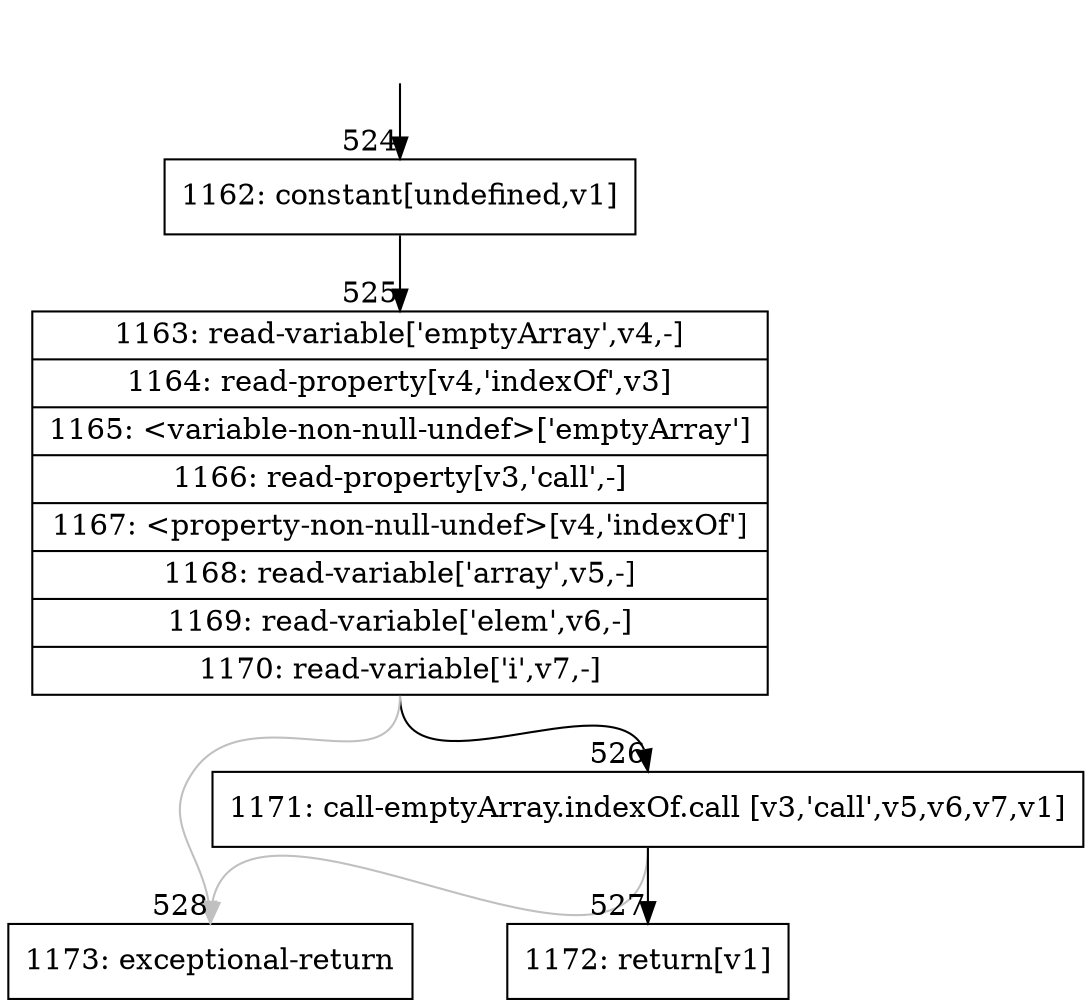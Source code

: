 digraph {
rankdir="TD"
BB_entry43[shape=none,label=""];
BB_entry43 -> BB524 [tailport=s, headport=n, headlabel="    524"]
BB524 [shape=record label="{1162: constant[undefined,v1]}" ] 
BB524 -> BB525 [tailport=s, headport=n, headlabel="      525"]
BB525 [shape=record label="{1163: read-variable['emptyArray',v4,-]|1164: read-property[v4,'indexOf',v3]|1165: \<variable-non-null-undef\>['emptyArray']|1166: read-property[v3,'call',-]|1167: \<property-non-null-undef\>[v4,'indexOf']|1168: read-variable['array',v5,-]|1169: read-variable['elem',v6,-]|1170: read-variable['i',v7,-]}" ] 
BB525 -> BB526 [tailport=s, headport=n, headlabel="      526"]
BB525 -> BB528 [tailport=s, headport=n, color=gray, headlabel="      528"]
BB526 [shape=record label="{1171: call-emptyArray.indexOf.call [v3,'call',v5,v6,v7,v1]}" ] 
BB526 -> BB527 [tailport=s, headport=n, headlabel="      527"]
BB526 -> BB528 [tailport=s, headport=n, color=gray]
BB527 [shape=record label="{1172: return[v1]}" ] 
BB528 [shape=record label="{1173: exceptional-return}" ] 
//#$~ 332
}
